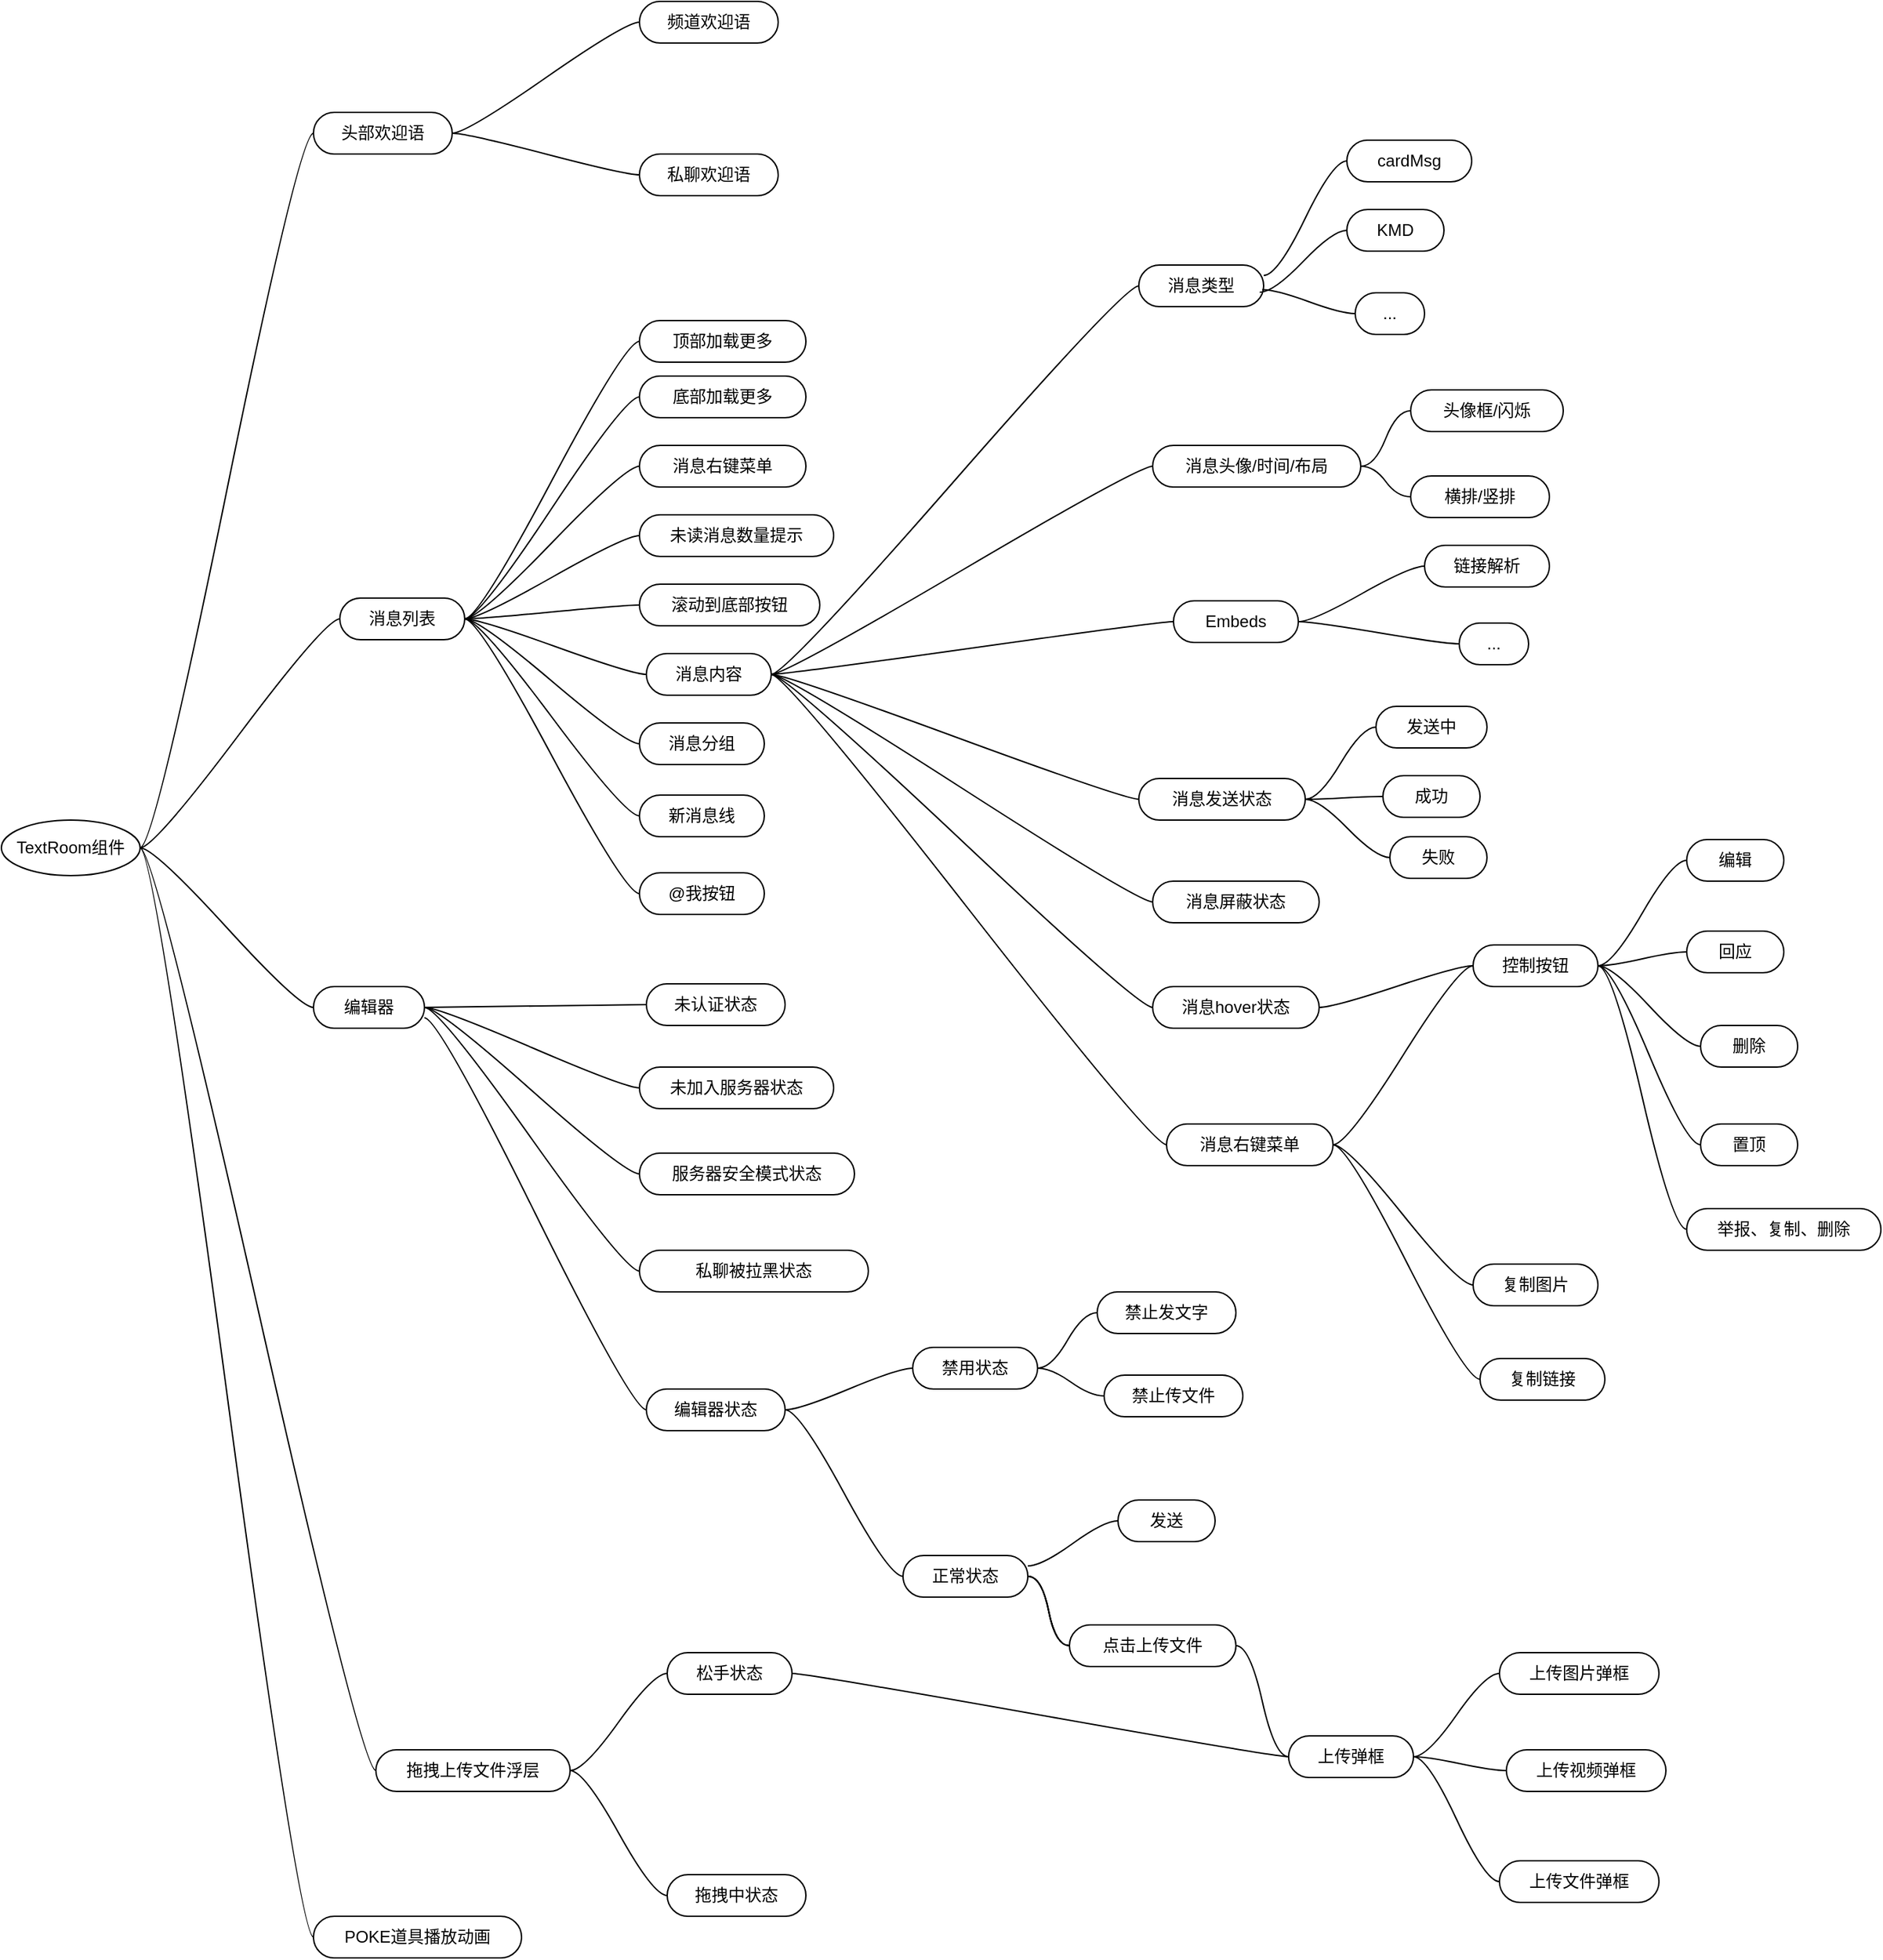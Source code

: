 <mxfile version="24.0.4" type="github">
  <diagram name="第 1 页" id="Pq2qe5ZXNrjBSunqA_Ei">
    <mxGraphModel dx="1235" dy="-545" grid="1" gridSize="10" guides="1" tooltips="1" connect="1" arrows="1" fold="1" page="1" pageScale="1" pageWidth="827" pageHeight="1169" math="0" shadow="0">
      <root>
        <mxCell id="0" />
        <mxCell id="1" parent="0" />
        <mxCell id="Wo2Illc0mPIEC3RIEZ94-1" value="TextRoom组件" style="ellipse;whiteSpace=wrap;html=1;align=center;newEdgeStyle={&quot;edgeStyle&quot;:&quot;entityRelationEdgeStyle&quot;,&quot;startArrow&quot;:&quot;none&quot;,&quot;endArrow&quot;:&quot;none&quot;,&quot;segment&quot;:10,&quot;curved&quot;:1,&quot;sourcePerimeterSpacing&quot;:0,&quot;targetPerimeterSpacing&quot;:0};treeFolding=1;treeMoving=1;" parent="1" vertex="1">
          <mxGeometry x="170" y="2730" width="100" height="40" as="geometry" />
        </mxCell>
        <mxCell id="Wo2Illc0mPIEC3RIEZ94-2" value="头部欢迎语" style="whiteSpace=wrap;html=1;rounded=1;arcSize=50;align=center;verticalAlign=middle;strokeWidth=1;autosize=1;spacing=4;treeFolding=1;treeMoving=1;newEdgeStyle={&quot;edgeStyle&quot;:&quot;entityRelationEdgeStyle&quot;,&quot;startArrow&quot;:&quot;none&quot;,&quot;endArrow&quot;:&quot;none&quot;,&quot;segment&quot;:10,&quot;curved&quot;:1,&quot;sourcePerimeterSpacing&quot;:0,&quot;targetPerimeterSpacing&quot;:0};" parent="1" vertex="1">
          <mxGeometry x="395" y="2220" width="100" height="30" as="geometry" />
        </mxCell>
        <mxCell id="Wo2Illc0mPIEC3RIEZ94-3" value="" style="edgeStyle=entityRelationEdgeStyle;startArrow=none;endArrow=none;segment=10;curved=1;sourcePerimeterSpacing=0;targetPerimeterSpacing=0;rounded=0;exitX=1;exitY=0.5;exitDx=0;exitDy=0;" parent="1" source="Wo2Illc0mPIEC3RIEZ94-1" target="Wo2Illc0mPIEC3RIEZ94-2" edge="1">
          <mxGeometry relative="1" as="geometry">
            <mxPoint x="310" y="2662" as="sourcePoint" />
          </mxGeometry>
        </mxCell>
        <mxCell id="Wo2Illc0mPIEC3RIEZ94-4" value="消息列表" style="whiteSpace=wrap;html=1;rounded=1;arcSize=50;align=center;verticalAlign=middle;strokeWidth=1;autosize=1;spacing=4;treeFolding=1;treeMoving=1;newEdgeStyle={&quot;edgeStyle&quot;:&quot;entityRelationEdgeStyle&quot;,&quot;startArrow&quot;:&quot;none&quot;,&quot;endArrow&quot;:&quot;none&quot;,&quot;segment&quot;:10,&quot;curved&quot;:1,&quot;sourcePerimeterSpacing&quot;:0,&quot;targetPerimeterSpacing&quot;:0};" parent="1" vertex="1">
          <mxGeometry x="414" y="2570" width="90" height="30" as="geometry" />
        </mxCell>
        <mxCell id="Wo2Illc0mPIEC3RIEZ94-5" value="" style="edgeStyle=entityRelationEdgeStyle;startArrow=none;endArrow=none;segment=10;curved=1;sourcePerimeterSpacing=0;targetPerimeterSpacing=0;rounded=0;exitX=1;exitY=0.5;exitDx=0;exitDy=0;" parent="1" source="Wo2Illc0mPIEC3RIEZ94-1" target="Wo2Illc0mPIEC3RIEZ94-4" edge="1">
          <mxGeometry relative="1" as="geometry">
            <mxPoint x="314" y="2740" as="sourcePoint" />
          </mxGeometry>
        </mxCell>
        <mxCell id="Wo2Illc0mPIEC3RIEZ94-6" value="编辑器" style="whiteSpace=wrap;html=1;rounded=1;arcSize=50;align=center;verticalAlign=middle;strokeWidth=1;autosize=1;spacing=4;treeFolding=1;treeMoving=1;newEdgeStyle={&quot;edgeStyle&quot;:&quot;entityRelationEdgeStyle&quot;,&quot;startArrow&quot;:&quot;none&quot;,&quot;endArrow&quot;:&quot;none&quot;,&quot;segment&quot;:10,&quot;curved&quot;:1,&quot;sourcePerimeterSpacing&quot;:0,&quot;targetPerimeterSpacing&quot;:0};" parent="1" vertex="1">
          <mxGeometry x="395" y="2850" width="80" height="30" as="geometry" />
        </mxCell>
        <mxCell id="Wo2Illc0mPIEC3RIEZ94-7" value="" style="edgeStyle=entityRelationEdgeStyle;startArrow=none;endArrow=none;segment=10;curved=1;sourcePerimeterSpacing=0;targetPerimeterSpacing=0;rounded=0;exitX=1;exitY=0.5;exitDx=0;exitDy=0;" parent="1" source="Wo2Illc0mPIEC3RIEZ94-1" target="Wo2Illc0mPIEC3RIEZ94-6" edge="1">
          <mxGeometry relative="1" as="geometry">
            <mxPoint x="334" y="2830" as="sourcePoint" />
          </mxGeometry>
        </mxCell>
        <mxCell id="Wo2Illc0mPIEC3RIEZ94-122" style="edgeStyle=entityRelationEdgeStyle;rounded=0;orthogonalLoop=1;jettySize=auto;html=1;startArrow=none;endArrow=none;segment=10;curved=1;sourcePerimeterSpacing=0;targetPerimeterSpacing=0;exitX=1;exitY=0.5;exitDx=0;exitDy=0;entryX=0;entryY=0.5;entryDx=0;entryDy=0;" parent="1" source="Wo2Illc0mPIEC3RIEZ94-8" target="Wo2Illc0mPIEC3RIEZ94-121" edge="1">
          <mxGeometry relative="1" as="geometry" />
        </mxCell>
        <mxCell id="Wo2Illc0mPIEC3RIEZ94-8" value="拖拽上传文件浮层" style="whiteSpace=wrap;html=1;rounded=1;arcSize=50;align=center;verticalAlign=middle;strokeWidth=1;autosize=1;spacing=4;treeFolding=1;treeMoving=1;newEdgeStyle={&quot;edgeStyle&quot;:&quot;entityRelationEdgeStyle&quot;,&quot;startArrow&quot;:&quot;none&quot;,&quot;endArrow&quot;:&quot;none&quot;,&quot;segment&quot;:10,&quot;curved&quot;:1,&quot;sourcePerimeterSpacing&quot;:0,&quot;targetPerimeterSpacing&quot;:0};" parent="1" vertex="1">
          <mxGeometry x="440" y="3400" width="140" height="30" as="geometry" />
        </mxCell>
        <mxCell id="Wo2Illc0mPIEC3RIEZ94-9" value="" style="edgeStyle=entityRelationEdgeStyle;startArrow=none;endArrow=none;segment=10;curved=1;sourcePerimeterSpacing=0;targetPerimeterSpacing=0;rounded=0;exitX=1;exitY=0.5;exitDx=0;exitDy=0;" parent="1" source="Wo2Illc0mPIEC3RIEZ94-1" target="Wo2Illc0mPIEC3RIEZ94-8" edge="1">
          <mxGeometry relative="1" as="geometry">
            <mxPoint x="340" y="2910" as="sourcePoint" />
          </mxGeometry>
        </mxCell>
        <mxCell id="Wo2Illc0mPIEC3RIEZ94-10" value="POKE道具播放动画" style="whiteSpace=wrap;html=1;rounded=1;arcSize=50;align=center;verticalAlign=middle;strokeWidth=1;autosize=1;spacing=4;treeFolding=1;treeMoving=1;newEdgeStyle={&quot;edgeStyle&quot;:&quot;entityRelationEdgeStyle&quot;,&quot;startArrow&quot;:&quot;none&quot;,&quot;endArrow&quot;:&quot;none&quot;,&quot;segment&quot;:10,&quot;curved&quot;:1,&quot;sourcePerimeterSpacing&quot;:0,&quot;targetPerimeterSpacing&quot;:0};" parent="1" vertex="1">
          <mxGeometry x="395" y="3520" width="150" height="30" as="geometry" />
        </mxCell>
        <mxCell id="Wo2Illc0mPIEC3RIEZ94-11" value="" style="edgeStyle=entityRelationEdgeStyle;startArrow=none;endArrow=none;segment=10;curved=1;sourcePerimeterSpacing=0;targetPerimeterSpacing=0;rounded=0;exitX=1;exitY=0.5;exitDx=0;exitDy=0;" parent="1" source="Wo2Illc0mPIEC3RIEZ94-1" target="Wo2Illc0mPIEC3RIEZ94-10" edge="1">
          <mxGeometry relative="1" as="geometry">
            <mxPoint x="314" y="2993" as="sourcePoint" />
          </mxGeometry>
        </mxCell>
        <mxCell id="Wo2Illc0mPIEC3RIEZ94-14" value="频道欢迎语" style="whiteSpace=wrap;html=1;rounded=1;arcSize=50;align=center;verticalAlign=middle;strokeWidth=1;autosize=1;spacing=4;treeFolding=1;treeMoving=1;newEdgeStyle={&quot;edgeStyle&quot;:&quot;entityRelationEdgeStyle&quot;,&quot;startArrow&quot;:&quot;none&quot;,&quot;endArrow&quot;:&quot;none&quot;,&quot;segment&quot;:10,&quot;curved&quot;:1,&quot;sourcePerimeterSpacing&quot;:0,&quot;targetPerimeterSpacing&quot;:0};" parent="1" vertex="1">
          <mxGeometry x="630" y="2140" width="100" height="30" as="geometry" />
        </mxCell>
        <mxCell id="Wo2Illc0mPIEC3RIEZ94-15" value="" style="edgeStyle=entityRelationEdgeStyle;startArrow=none;endArrow=none;segment=10;curved=1;sourcePerimeterSpacing=0;targetPerimeterSpacing=0;rounded=0;exitX=1;exitY=0.5;exitDx=0;exitDy=0;" parent="1" source="Wo2Illc0mPIEC3RIEZ94-2" target="Wo2Illc0mPIEC3RIEZ94-14" edge="1">
          <mxGeometry relative="1" as="geometry">
            <mxPoint x="480" y="2500" as="sourcePoint" />
          </mxGeometry>
        </mxCell>
        <mxCell id="Wo2Illc0mPIEC3RIEZ94-16" value="私聊欢迎语" style="whiteSpace=wrap;html=1;rounded=1;arcSize=50;align=center;verticalAlign=middle;strokeWidth=1;autosize=1;spacing=4;treeFolding=1;treeMoving=1;newEdgeStyle={&quot;edgeStyle&quot;:&quot;entityRelationEdgeStyle&quot;,&quot;startArrow&quot;:&quot;none&quot;,&quot;endArrow&quot;:&quot;none&quot;,&quot;segment&quot;:10,&quot;curved&quot;:1,&quot;sourcePerimeterSpacing&quot;:0,&quot;targetPerimeterSpacing&quot;:0};" parent="1" vertex="1">
          <mxGeometry x="630" y="2250" width="100" height="30" as="geometry" />
        </mxCell>
        <mxCell id="Wo2Illc0mPIEC3RIEZ94-17" value="" style="edgeStyle=entityRelationEdgeStyle;startArrow=none;endArrow=none;segment=10;curved=1;sourcePerimeterSpacing=0;targetPerimeterSpacing=0;rounded=0;exitX=1;exitY=0.5;exitDx=0;exitDy=0;" parent="1" source="Wo2Illc0mPIEC3RIEZ94-2" target="Wo2Illc0mPIEC3RIEZ94-16" edge="1">
          <mxGeometry relative="1" as="geometry">
            <mxPoint x="480" y="2520" as="sourcePoint" />
            <Array as="points">
              <mxPoint x="480" y="2520" />
            </Array>
          </mxGeometry>
        </mxCell>
        <mxCell id="Wo2Illc0mPIEC3RIEZ94-18" value="未认证状态" style="whiteSpace=wrap;html=1;rounded=1;arcSize=50;align=center;verticalAlign=middle;strokeWidth=1;autosize=1;spacing=4;treeFolding=1;treeMoving=1;newEdgeStyle={&quot;edgeStyle&quot;:&quot;entityRelationEdgeStyle&quot;,&quot;startArrow&quot;:&quot;none&quot;,&quot;endArrow&quot;:&quot;none&quot;,&quot;segment&quot;:10,&quot;curved&quot;:1,&quot;sourcePerimeterSpacing&quot;:0,&quot;targetPerimeterSpacing&quot;:0};" parent="1" vertex="1">
          <mxGeometry x="635" y="2848" width="100" height="30" as="geometry" />
        </mxCell>
        <mxCell id="Wo2Illc0mPIEC3RIEZ94-19" value="" style="edgeStyle=entityRelationEdgeStyle;startArrow=none;endArrow=none;segment=10;curved=1;sourcePerimeterSpacing=0;targetPerimeterSpacing=0;rounded=0;exitX=1;exitY=0.5;exitDx=0;exitDy=0;" parent="1" source="Wo2Illc0mPIEC3RIEZ94-6" target="Wo2Illc0mPIEC3RIEZ94-18" edge="1">
          <mxGeometry relative="1" as="geometry">
            <mxPoint x="490" y="2810" as="sourcePoint" />
          </mxGeometry>
        </mxCell>
        <mxCell id="Wo2Illc0mPIEC3RIEZ94-20" value="未加入服务器状态" style="whiteSpace=wrap;html=1;rounded=1;arcSize=50;align=center;verticalAlign=middle;strokeWidth=1;autosize=1;spacing=4;treeFolding=1;treeMoving=1;newEdgeStyle={&quot;edgeStyle&quot;:&quot;entityRelationEdgeStyle&quot;,&quot;startArrow&quot;:&quot;none&quot;,&quot;endArrow&quot;:&quot;none&quot;,&quot;segment&quot;:10,&quot;curved&quot;:1,&quot;sourcePerimeterSpacing&quot;:0,&quot;targetPerimeterSpacing&quot;:0};" parent="1" vertex="1">
          <mxGeometry x="630" y="2908" width="140" height="30" as="geometry" />
        </mxCell>
        <mxCell id="Wo2Illc0mPIEC3RIEZ94-21" value="" style="edgeStyle=entityRelationEdgeStyle;startArrow=none;endArrow=none;segment=10;curved=1;sourcePerimeterSpacing=0;targetPerimeterSpacing=0;rounded=0;exitX=1;exitY=0.5;exitDx=0;exitDy=0;" parent="1" source="Wo2Illc0mPIEC3RIEZ94-6" target="Wo2Illc0mPIEC3RIEZ94-20" edge="1">
          <mxGeometry relative="1" as="geometry">
            <mxPoint x="490" y="2870" as="sourcePoint" />
          </mxGeometry>
        </mxCell>
        <mxCell id="Wo2Illc0mPIEC3RIEZ94-22" value="服务器安全模式状态" style="whiteSpace=wrap;html=1;rounded=1;arcSize=50;align=center;verticalAlign=middle;strokeWidth=1;autosize=1;spacing=4;treeFolding=1;treeMoving=1;newEdgeStyle={&quot;edgeStyle&quot;:&quot;entityRelationEdgeStyle&quot;,&quot;startArrow&quot;:&quot;none&quot;,&quot;endArrow&quot;:&quot;none&quot;,&quot;segment&quot;:10,&quot;curved&quot;:1,&quot;sourcePerimeterSpacing&quot;:0,&quot;targetPerimeterSpacing&quot;:0};" parent="1" vertex="1">
          <mxGeometry x="630" y="2970" width="155" height="30" as="geometry" />
        </mxCell>
        <mxCell id="Wo2Illc0mPIEC3RIEZ94-23" value="" style="edgeStyle=entityRelationEdgeStyle;startArrow=none;endArrow=none;segment=10;curved=1;sourcePerimeterSpacing=0;targetPerimeterSpacing=0;rounded=0;exitX=1;exitY=0.5;exitDx=0;exitDy=0;" parent="1" source="Wo2Illc0mPIEC3RIEZ94-6" target="Wo2Illc0mPIEC3RIEZ94-22" edge="1">
          <mxGeometry relative="1" as="geometry">
            <mxPoint x="470" y="2900" as="sourcePoint" />
          </mxGeometry>
        </mxCell>
        <mxCell id="Wo2Illc0mPIEC3RIEZ94-24" value="私聊被拉黑状态" style="whiteSpace=wrap;html=1;rounded=1;arcSize=50;align=center;verticalAlign=middle;strokeWidth=1;autosize=1;spacing=4;treeFolding=1;treeMoving=1;newEdgeStyle={&quot;edgeStyle&quot;:&quot;entityRelationEdgeStyle&quot;,&quot;startArrow&quot;:&quot;none&quot;,&quot;endArrow&quot;:&quot;none&quot;,&quot;segment&quot;:10,&quot;curved&quot;:1,&quot;sourcePerimeterSpacing&quot;:0,&quot;targetPerimeterSpacing&quot;:0};" parent="1" vertex="1">
          <mxGeometry x="630" y="3040" width="165" height="30" as="geometry" />
        </mxCell>
        <mxCell id="Wo2Illc0mPIEC3RIEZ94-25" value="" style="edgeStyle=entityRelationEdgeStyle;startArrow=none;endArrow=none;segment=10;curved=1;sourcePerimeterSpacing=0;targetPerimeterSpacing=0;rounded=0;exitX=1;exitY=0.5;exitDx=0;exitDy=0;" parent="1" source="Wo2Illc0mPIEC3RIEZ94-6" target="Wo2Illc0mPIEC3RIEZ94-24" edge="1">
          <mxGeometry relative="1" as="geometry">
            <mxPoint x="498" y="2900" as="sourcePoint" />
          </mxGeometry>
        </mxCell>
        <mxCell id="Wo2Illc0mPIEC3RIEZ94-26" value="编辑器状态" style="whiteSpace=wrap;html=1;rounded=1;arcSize=50;align=center;verticalAlign=middle;strokeWidth=1;autosize=1;spacing=4;treeFolding=1;treeMoving=1;newEdgeStyle={&quot;edgeStyle&quot;:&quot;entityRelationEdgeStyle&quot;,&quot;startArrow&quot;:&quot;none&quot;,&quot;endArrow&quot;:&quot;none&quot;,&quot;segment&quot;:10,&quot;curved&quot;:1,&quot;sourcePerimeterSpacing&quot;:0,&quot;targetPerimeterSpacing&quot;:0};" parent="1" vertex="1">
          <mxGeometry x="635" y="3140" width="100" height="30" as="geometry" />
        </mxCell>
        <mxCell id="Wo2Illc0mPIEC3RIEZ94-27" value="" style="edgeStyle=entityRelationEdgeStyle;startArrow=none;endArrow=none;segment=10;curved=1;sourcePerimeterSpacing=0;targetPerimeterSpacing=0;rounded=0;exitX=1;exitY=0.75;exitDx=0;exitDy=0;" parent="1" source="Wo2Illc0mPIEC3RIEZ94-6" target="Wo2Illc0mPIEC3RIEZ94-26" edge="1">
          <mxGeometry relative="1" as="geometry">
            <mxPoint x="480" y="3040" as="sourcePoint" />
          </mxGeometry>
        </mxCell>
        <mxCell id="Wo2Illc0mPIEC3RIEZ94-28" value="禁止发文字" style="whiteSpace=wrap;html=1;rounded=1;arcSize=50;align=center;verticalAlign=middle;strokeWidth=1;autosize=1;spacing=4;treeFolding=1;treeMoving=1;newEdgeStyle={&quot;edgeStyle&quot;:&quot;entityRelationEdgeStyle&quot;,&quot;startArrow&quot;:&quot;none&quot;,&quot;endArrow&quot;:&quot;none&quot;,&quot;segment&quot;:10,&quot;curved&quot;:1,&quot;sourcePerimeterSpacing&quot;:0,&quot;targetPerimeterSpacing&quot;:0};" parent="1" vertex="1">
          <mxGeometry x="960" y="3070" width="100" height="30" as="geometry" />
        </mxCell>
        <mxCell id="Wo2Illc0mPIEC3RIEZ94-29" value="" style="edgeStyle=entityRelationEdgeStyle;startArrow=none;endArrow=none;segment=10;curved=1;sourcePerimeterSpacing=0;targetPerimeterSpacing=0;rounded=0;exitX=1;exitY=0.5;exitDx=0;exitDy=0;" parent="1" source="Wo2Illc0mPIEC3RIEZ94-63" target="Wo2Illc0mPIEC3RIEZ94-28" edge="1">
          <mxGeometry relative="1" as="geometry">
            <mxPoint x="670" y="3034" as="sourcePoint" />
          </mxGeometry>
        </mxCell>
        <mxCell id="Wo2Illc0mPIEC3RIEZ94-30" value="禁止传文件" style="whiteSpace=wrap;html=1;rounded=1;arcSize=50;align=center;verticalAlign=middle;strokeWidth=1;autosize=1;spacing=4;treeFolding=1;treeMoving=1;newEdgeStyle={&quot;edgeStyle&quot;:&quot;entityRelationEdgeStyle&quot;,&quot;startArrow&quot;:&quot;none&quot;,&quot;endArrow&quot;:&quot;none&quot;,&quot;segment&quot;:10,&quot;curved&quot;:1,&quot;sourcePerimeterSpacing&quot;:0,&quot;targetPerimeterSpacing&quot;:0};" parent="1" vertex="1">
          <mxGeometry x="965" y="3130" width="100" height="30" as="geometry" />
        </mxCell>
        <mxCell id="Wo2Illc0mPIEC3RIEZ94-31" value="" style="edgeStyle=entityRelationEdgeStyle;startArrow=none;endArrow=none;segment=10;curved=1;sourcePerimeterSpacing=0;targetPerimeterSpacing=0;rounded=0;exitX=1;exitY=0.5;exitDx=0;exitDy=0;" parent="1" source="Wo2Illc0mPIEC3RIEZ94-63" target="Wo2Illc0mPIEC3RIEZ94-30" edge="1">
          <mxGeometry relative="1" as="geometry">
            <mxPoint x="660" y="3090" as="sourcePoint" />
          </mxGeometry>
        </mxCell>
        <mxCell id="Wo2Illc0mPIEC3RIEZ94-32" value="顶部加载更多" style="whiteSpace=wrap;html=1;rounded=1;arcSize=50;align=center;verticalAlign=middle;strokeWidth=1;autosize=1;spacing=4;treeFolding=1;treeMoving=1;newEdgeStyle={&quot;edgeStyle&quot;:&quot;entityRelationEdgeStyle&quot;,&quot;startArrow&quot;:&quot;none&quot;,&quot;endArrow&quot;:&quot;none&quot;,&quot;segment&quot;:10,&quot;curved&quot;:1,&quot;sourcePerimeterSpacing&quot;:0,&quot;targetPerimeterSpacing&quot;:0};" parent="1" vertex="1">
          <mxGeometry x="630" y="2370" width="120" height="30" as="geometry" />
        </mxCell>
        <mxCell id="Wo2Illc0mPIEC3RIEZ94-33" value="" style="edgeStyle=entityRelationEdgeStyle;startArrow=none;endArrow=none;segment=10;curved=1;sourcePerimeterSpacing=0;targetPerimeterSpacing=0;rounded=0;exitX=1;exitY=0.5;exitDx=0;exitDy=0;" parent="1" source="Wo2Illc0mPIEC3RIEZ94-4" target="Wo2Illc0mPIEC3RIEZ94-32" edge="1">
          <mxGeometry relative="1" as="geometry">
            <mxPoint x="620" y="2450" as="sourcePoint" />
          </mxGeometry>
        </mxCell>
        <mxCell id="Wo2Illc0mPIEC3RIEZ94-34" value="底部加载更多" style="whiteSpace=wrap;html=1;rounded=1;arcSize=50;align=center;verticalAlign=middle;strokeWidth=1;autosize=1;spacing=4;treeFolding=1;treeMoving=1;newEdgeStyle={&quot;edgeStyle&quot;:&quot;entityRelationEdgeStyle&quot;,&quot;startArrow&quot;:&quot;none&quot;,&quot;endArrow&quot;:&quot;none&quot;,&quot;segment&quot;:10,&quot;curved&quot;:1,&quot;sourcePerimeterSpacing&quot;:0,&quot;targetPerimeterSpacing&quot;:0};" parent="1" vertex="1">
          <mxGeometry x="630" y="2410" width="120" height="30" as="geometry" />
        </mxCell>
        <mxCell id="Wo2Illc0mPIEC3RIEZ94-35" value="" style="edgeStyle=entityRelationEdgeStyle;startArrow=none;endArrow=none;segment=10;curved=1;sourcePerimeterSpacing=0;targetPerimeterSpacing=0;rounded=0;exitX=1;exitY=0.5;exitDx=0;exitDy=0;" parent="1" source="Wo2Illc0mPIEC3RIEZ94-4" target="Wo2Illc0mPIEC3RIEZ94-34" edge="1">
          <mxGeometry relative="1" as="geometry">
            <mxPoint x="510" y="2580" as="sourcePoint" />
          </mxGeometry>
        </mxCell>
        <mxCell id="Wo2Illc0mPIEC3RIEZ94-36" value="拖拽中状态" style="whiteSpace=wrap;html=1;rounded=1;arcSize=50;align=center;verticalAlign=middle;strokeWidth=1;autosize=1;spacing=4;treeFolding=1;treeMoving=1;newEdgeStyle={&quot;edgeStyle&quot;:&quot;entityRelationEdgeStyle&quot;,&quot;startArrow&quot;:&quot;none&quot;,&quot;endArrow&quot;:&quot;none&quot;,&quot;segment&quot;:10,&quot;curved&quot;:1,&quot;sourcePerimeterSpacing&quot;:0,&quot;targetPerimeterSpacing&quot;:0};" parent="1" vertex="1">
          <mxGeometry x="650" y="3490" width="100" height="30" as="geometry" />
        </mxCell>
        <mxCell id="Wo2Illc0mPIEC3RIEZ94-37" value="" style="edgeStyle=entityRelationEdgeStyle;startArrow=none;endArrow=none;segment=10;curved=1;sourcePerimeterSpacing=0;targetPerimeterSpacing=0;rounded=0;exitX=1;exitY=0.5;exitDx=0;exitDy=0;" parent="1" source="Wo2Illc0mPIEC3RIEZ94-8" target="Wo2Illc0mPIEC3RIEZ94-36" edge="1">
          <mxGeometry relative="1" as="geometry">
            <mxPoint x="540" y="3270" as="sourcePoint" />
          </mxGeometry>
        </mxCell>
        <mxCell id="Wo2Illc0mPIEC3RIEZ94-117" style="edgeStyle=entityRelationEdgeStyle;rounded=0;orthogonalLoop=1;jettySize=auto;html=1;startArrow=none;endArrow=none;segment=10;curved=1;sourcePerimeterSpacing=0;targetPerimeterSpacing=0;exitX=1;exitY=0.5;exitDx=0;exitDy=0;entryX=0;entryY=0.5;entryDx=0;entryDy=0;" parent="1" source="Wo2Illc0mPIEC3RIEZ94-38" target="Wo2Illc0mPIEC3RIEZ94-114" edge="1">
          <mxGeometry relative="1" as="geometry" />
        </mxCell>
        <mxCell id="Wo2Illc0mPIEC3RIEZ94-118" style="edgeStyle=entityRelationEdgeStyle;rounded=0;orthogonalLoop=1;jettySize=auto;html=1;startArrow=none;endArrow=none;segment=10;curved=1;sourcePerimeterSpacing=0;targetPerimeterSpacing=0;exitX=1;exitY=0.5;exitDx=0;exitDy=0;entryX=0;entryY=0.5;entryDx=0;entryDy=0;" parent="1" source="Wo2Illc0mPIEC3RIEZ94-38" target="Wo2Illc0mPIEC3RIEZ94-115" edge="1">
          <mxGeometry relative="1" as="geometry" />
        </mxCell>
        <mxCell id="Wo2Illc0mPIEC3RIEZ94-119" style="edgeStyle=entityRelationEdgeStyle;rounded=0;orthogonalLoop=1;jettySize=auto;html=1;startArrow=none;endArrow=none;segment=10;curved=1;sourcePerimeterSpacing=0;targetPerimeterSpacing=0;exitX=1;exitY=0.5;exitDx=0;exitDy=0;entryX=0;entryY=0.5;entryDx=0;entryDy=0;" parent="1" source="Wo2Illc0mPIEC3RIEZ94-38" target="Wo2Illc0mPIEC3RIEZ94-116" edge="1">
          <mxGeometry relative="1" as="geometry" />
        </mxCell>
        <mxCell id="Wo2Illc0mPIEC3RIEZ94-38" value="上传弹框" style="whiteSpace=wrap;html=1;rounded=1;arcSize=50;align=center;verticalAlign=middle;strokeWidth=1;autosize=1;spacing=4;treeFolding=1;treeMoving=1;newEdgeStyle={&quot;edgeStyle&quot;:&quot;entityRelationEdgeStyle&quot;,&quot;startArrow&quot;:&quot;none&quot;,&quot;endArrow&quot;:&quot;none&quot;,&quot;segment&quot;:10,&quot;curved&quot;:1,&quot;sourcePerimeterSpacing&quot;:0,&quot;targetPerimeterSpacing&quot;:0};" parent="1" vertex="1">
          <mxGeometry x="1098" y="3390" width="90" height="30" as="geometry" />
        </mxCell>
        <mxCell id="Wo2Illc0mPIEC3RIEZ94-44" value="消息右键菜单" style="whiteSpace=wrap;html=1;rounded=1;arcSize=50;align=center;verticalAlign=middle;strokeWidth=1;autosize=1;spacing=4;treeFolding=1;treeMoving=1;newEdgeStyle={&quot;edgeStyle&quot;:&quot;entityRelationEdgeStyle&quot;,&quot;startArrow&quot;:&quot;none&quot;,&quot;endArrow&quot;:&quot;none&quot;,&quot;segment&quot;:10,&quot;curved&quot;:1,&quot;sourcePerimeterSpacing&quot;:0,&quot;targetPerimeterSpacing&quot;:0};" parent="1" vertex="1">
          <mxGeometry x="630" y="2460" width="120" height="30" as="geometry" />
        </mxCell>
        <mxCell id="Wo2Illc0mPIEC3RIEZ94-45" value="" style="edgeStyle=entityRelationEdgeStyle;startArrow=none;endArrow=none;segment=10;curved=1;sourcePerimeterSpacing=0;targetPerimeterSpacing=0;rounded=0;exitX=1;exitY=0.5;exitDx=0;exitDy=0;" parent="1" source="Wo2Illc0mPIEC3RIEZ94-4" target="Wo2Illc0mPIEC3RIEZ94-44" edge="1">
          <mxGeometry relative="1" as="geometry">
            <mxPoint x="610" y="2610" as="sourcePoint" />
          </mxGeometry>
        </mxCell>
        <mxCell id="Wo2Illc0mPIEC3RIEZ94-46" value="未读消息数量提示" style="whiteSpace=wrap;html=1;rounded=1;arcSize=50;align=center;verticalAlign=middle;strokeWidth=1;autosize=1;spacing=4;treeFolding=1;treeMoving=1;newEdgeStyle={&quot;edgeStyle&quot;:&quot;entityRelationEdgeStyle&quot;,&quot;startArrow&quot;:&quot;none&quot;,&quot;endArrow&quot;:&quot;none&quot;,&quot;segment&quot;:10,&quot;curved&quot;:1,&quot;sourcePerimeterSpacing&quot;:0,&quot;targetPerimeterSpacing&quot;:0};" parent="1" vertex="1">
          <mxGeometry x="630" y="2510" width="140" height="30" as="geometry" />
        </mxCell>
        <mxCell id="Wo2Illc0mPIEC3RIEZ94-47" value="" style="edgeStyle=entityRelationEdgeStyle;startArrow=none;endArrow=none;segment=10;curved=1;sourcePerimeterSpacing=0;targetPerimeterSpacing=0;rounded=0;exitX=1;exitY=0.5;exitDx=0;exitDy=0;" parent="1" source="Wo2Illc0mPIEC3RIEZ94-4" target="Wo2Illc0mPIEC3RIEZ94-46" edge="1">
          <mxGeometry relative="1" as="geometry">
            <mxPoint x="600" y="2562" as="sourcePoint" />
          </mxGeometry>
        </mxCell>
        <mxCell id="Wo2Illc0mPIEC3RIEZ94-48" value="滚动到底部按钮" style="whiteSpace=wrap;html=1;rounded=1;arcSize=50;align=center;verticalAlign=middle;strokeWidth=1;autosize=1;spacing=4;treeFolding=1;treeMoving=1;newEdgeStyle={&quot;edgeStyle&quot;:&quot;entityRelationEdgeStyle&quot;,&quot;startArrow&quot;:&quot;none&quot;,&quot;endArrow&quot;:&quot;none&quot;,&quot;segment&quot;:10,&quot;curved&quot;:1,&quot;sourcePerimeterSpacing&quot;:0,&quot;targetPerimeterSpacing&quot;:0};" parent="1" vertex="1">
          <mxGeometry x="630" y="2560" width="130" height="30" as="geometry" />
        </mxCell>
        <mxCell id="Wo2Illc0mPIEC3RIEZ94-49" value="" style="edgeStyle=entityRelationEdgeStyle;startArrow=none;endArrow=none;segment=10;curved=1;sourcePerimeterSpacing=0;targetPerimeterSpacing=0;rounded=0;exitX=1;exitY=0.5;exitDx=0;exitDy=0;" parent="1" source="Wo2Illc0mPIEC3RIEZ94-4" target="Wo2Illc0mPIEC3RIEZ94-48" edge="1">
          <mxGeometry relative="1" as="geometry">
            <mxPoint x="610" y="2614" as="sourcePoint" />
          </mxGeometry>
        </mxCell>
        <mxCell id="Wo2Illc0mPIEC3RIEZ94-50" value="消息内容" style="whiteSpace=wrap;html=1;rounded=1;arcSize=50;align=center;verticalAlign=middle;strokeWidth=1;autosize=1;spacing=4;treeFolding=1;treeMoving=1;newEdgeStyle={&quot;edgeStyle&quot;:&quot;entityRelationEdgeStyle&quot;,&quot;startArrow&quot;:&quot;none&quot;,&quot;endArrow&quot;:&quot;none&quot;,&quot;segment&quot;:10,&quot;curved&quot;:1,&quot;sourcePerimeterSpacing&quot;:0,&quot;targetPerimeterSpacing&quot;:0};" parent="1" vertex="1">
          <mxGeometry x="635" y="2610" width="90" height="30" as="geometry" />
        </mxCell>
        <mxCell id="Wo2Illc0mPIEC3RIEZ94-51" value="" style="edgeStyle=entityRelationEdgeStyle;startArrow=none;endArrow=none;segment=10;curved=1;sourcePerimeterSpacing=0;targetPerimeterSpacing=0;rounded=0;exitX=1;exitY=0.5;exitDx=0;exitDy=0;" parent="1" source="Wo2Illc0mPIEC3RIEZ94-4" target="Wo2Illc0mPIEC3RIEZ94-50" edge="1">
          <mxGeometry relative="1" as="geometry">
            <mxPoint x="810" y="2584" as="sourcePoint" />
          </mxGeometry>
        </mxCell>
        <mxCell id="Wo2Illc0mPIEC3RIEZ94-52" value="消息头像/时间/布局" style="whiteSpace=wrap;html=1;rounded=1;arcSize=50;align=center;verticalAlign=middle;strokeWidth=1;autosize=1;spacing=4;treeFolding=1;treeMoving=1;newEdgeStyle={&quot;edgeStyle&quot;:&quot;entityRelationEdgeStyle&quot;,&quot;startArrow&quot;:&quot;none&quot;,&quot;endArrow&quot;:&quot;none&quot;,&quot;segment&quot;:10,&quot;curved&quot;:1,&quot;sourcePerimeterSpacing&quot;:0,&quot;targetPerimeterSpacing&quot;:0};" parent="1" vertex="1">
          <mxGeometry x="1000" y="2460" width="150" height="30" as="geometry" />
        </mxCell>
        <mxCell id="Wo2Illc0mPIEC3RIEZ94-53" value="" style="edgeStyle=entityRelationEdgeStyle;startArrow=none;endArrow=none;segment=10;curved=1;sourcePerimeterSpacing=0;targetPerimeterSpacing=0;rounded=0;exitX=1;exitY=0.5;exitDx=0;exitDy=0;" parent="1" source="Wo2Illc0mPIEC3RIEZ94-50" target="Wo2Illc0mPIEC3RIEZ94-52" edge="1">
          <mxGeometry relative="1" as="geometry">
            <mxPoint x="805" y="2650" as="sourcePoint" />
          </mxGeometry>
        </mxCell>
        <mxCell id="Wo2Illc0mPIEC3RIEZ94-54" value="消息hover状态" style="whiteSpace=wrap;html=1;rounded=1;arcSize=50;align=center;verticalAlign=middle;strokeWidth=1;autosize=1;spacing=4;treeFolding=1;treeMoving=1;newEdgeStyle={&quot;edgeStyle&quot;:&quot;entityRelationEdgeStyle&quot;,&quot;startArrow&quot;:&quot;none&quot;,&quot;endArrow&quot;:&quot;none&quot;,&quot;segment&quot;:10,&quot;curved&quot;:1,&quot;sourcePerimeterSpacing&quot;:0,&quot;targetPerimeterSpacing&quot;:0};" parent="1" vertex="1">
          <mxGeometry x="1000" y="2850" width="120" height="30" as="geometry" />
        </mxCell>
        <mxCell id="Wo2Illc0mPIEC3RIEZ94-55" value="" style="edgeStyle=entityRelationEdgeStyle;startArrow=none;endArrow=none;segment=10;curved=1;sourcePerimeterSpacing=0;targetPerimeterSpacing=0;rounded=0;exitX=1;exitY=0.5;exitDx=0;exitDy=0;" parent="1" source="Wo2Illc0mPIEC3RIEZ94-50" target="Wo2Illc0mPIEC3RIEZ94-54" edge="1">
          <mxGeometry relative="1" as="geometry">
            <mxPoint x="805" y="2720" as="sourcePoint" />
          </mxGeometry>
        </mxCell>
        <mxCell id="Wo2Illc0mPIEC3RIEZ94-56" value="消息分组" style="whiteSpace=wrap;html=1;rounded=1;arcSize=50;align=center;verticalAlign=middle;strokeWidth=1;autosize=1;spacing=4;treeFolding=1;treeMoving=1;newEdgeStyle={&quot;edgeStyle&quot;:&quot;entityRelationEdgeStyle&quot;,&quot;startArrow&quot;:&quot;none&quot;,&quot;endArrow&quot;:&quot;none&quot;,&quot;segment&quot;:10,&quot;curved&quot;:1,&quot;sourcePerimeterSpacing&quot;:0,&quot;targetPerimeterSpacing&quot;:0};" parent="1" vertex="1">
          <mxGeometry x="630" y="2660" width="90" height="30" as="geometry" />
        </mxCell>
        <mxCell id="Wo2Illc0mPIEC3RIEZ94-57" value="" style="edgeStyle=entityRelationEdgeStyle;startArrow=none;endArrow=none;segment=10;curved=1;sourcePerimeterSpacing=0;targetPerimeterSpacing=0;rounded=0;exitX=1;exitY=0.5;exitDx=0;exitDy=0;" parent="1" source="Wo2Illc0mPIEC3RIEZ94-4" target="Wo2Illc0mPIEC3RIEZ94-56" edge="1">
          <mxGeometry relative="1" as="geometry">
            <mxPoint x="800" y="2782" as="sourcePoint" />
          </mxGeometry>
        </mxCell>
        <mxCell id="Wo2Illc0mPIEC3RIEZ94-58" value="消息发送状态" style="whiteSpace=wrap;html=1;rounded=1;arcSize=50;align=center;verticalAlign=middle;strokeWidth=1;autosize=1;spacing=4;treeFolding=1;treeMoving=1;newEdgeStyle={&quot;edgeStyle&quot;:&quot;entityRelationEdgeStyle&quot;,&quot;startArrow&quot;:&quot;none&quot;,&quot;endArrow&quot;:&quot;none&quot;,&quot;segment&quot;:10,&quot;curved&quot;:1,&quot;sourcePerimeterSpacing&quot;:0,&quot;targetPerimeterSpacing&quot;:0};" parent="1" vertex="1">
          <mxGeometry x="990" y="2700" width="120" height="30" as="geometry" />
        </mxCell>
        <mxCell id="Wo2Illc0mPIEC3RIEZ94-59" value="" style="edgeStyle=entityRelationEdgeStyle;startArrow=none;endArrow=none;segment=10;curved=1;sourcePerimeterSpacing=0;targetPerimeterSpacing=0;rounded=0;exitX=1;exitY=0.5;exitDx=0;exitDy=0;" parent="1" source="Wo2Illc0mPIEC3RIEZ94-50" target="Wo2Illc0mPIEC3RIEZ94-58" edge="1">
          <mxGeometry relative="1" as="geometry">
            <mxPoint x="810" y="2850" as="sourcePoint" />
          </mxGeometry>
        </mxCell>
        <mxCell id="Wo2Illc0mPIEC3RIEZ94-60" value="消息屏蔽状态" style="whiteSpace=wrap;html=1;rounded=1;arcSize=50;align=center;verticalAlign=middle;strokeWidth=1;autosize=1;spacing=4;treeFolding=1;treeMoving=1;newEdgeStyle={&quot;edgeStyle&quot;:&quot;entityRelationEdgeStyle&quot;,&quot;startArrow&quot;:&quot;none&quot;,&quot;endArrow&quot;:&quot;none&quot;,&quot;segment&quot;:10,&quot;curved&quot;:1,&quot;sourcePerimeterSpacing&quot;:0,&quot;targetPerimeterSpacing&quot;:0};" parent="1" vertex="1">
          <mxGeometry x="1000" y="2774" width="120" height="30" as="geometry" />
        </mxCell>
        <mxCell id="Wo2Illc0mPIEC3RIEZ94-61" value="" style="edgeStyle=entityRelationEdgeStyle;startArrow=none;endArrow=none;segment=10;curved=1;sourcePerimeterSpacing=0;targetPerimeterSpacing=0;rounded=0;exitX=1;exitY=0.5;exitDx=0;exitDy=0;" parent="1" source="Wo2Illc0mPIEC3RIEZ94-50" target="Wo2Illc0mPIEC3RIEZ94-60" edge="1">
          <mxGeometry relative="1" as="geometry">
            <mxPoint x="805" y="2910" as="sourcePoint" />
          </mxGeometry>
        </mxCell>
        <mxCell id="Wo2Illc0mPIEC3RIEZ94-63" value="禁用状态" style="whiteSpace=wrap;html=1;rounded=1;arcSize=50;align=center;verticalAlign=middle;strokeWidth=1;autosize=1;spacing=4;treeFolding=1;treeMoving=1;newEdgeStyle={&quot;edgeStyle&quot;:&quot;entityRelationEdgeStyle&quot;,&quot;startArrow&quot;:&quot;none&quot;,&quot;endArrow&quot;:&quot;none&quot;,&quot;segment&quot;:10,&quot;curved&quot;:1,&quot;sourcePerimeterSpacing&quot;:0,&quot;targetPerimeterSpacing&quot;:0};" parent="1" vertex="1">
          <mxGeometry x="827" y="3110" width="90" height="30" as="geometry" />
        </mxCell>
        <mxCell id="Wo2Illc0mPIEC3RIEZ94-64" value="" style="edgeStyle=entityRelationEdgeStyle;startArrow=none;endArrow=none;segment=10;curved=1;sourcePerimeterSpacing=0;targetPerimeterSpacing=0;rounded=0;exitX=1;exitY=0.5;exitDx=0;exitDy=0;" parent="1" source="Wo2Illc0mPIEC3RIEZ94-26" target="Wo2Illc0mPIEC3RIEZ94-63" edge="1">
          <mxGeometry relative="1" as="geometry">
            <mxPoint x="650" y="3020" as="sourcePoint" />
          </mxGeometry>
        </mxCell>
        <mxCell id="Wo2Illc0mPIEC3RIEZ94-124" value="" style="edgeStyle=entityRelationEdgeStyle;rounded=0;orthogonalLoop=1;jettySize=auto;html=1;startArrow=none;endArrow=none;segment=10;curved=1;sourcePerimeterSpacing=0;targetPerimeterSpacing=0;" parent="1" source="Wo2Illc0mPIEC3RIEZ94-65" target="Wo2Illc0mPIEC3RIEZ94-123" edge="1">
          <mxGeometry relative="1" as="geometry" />
        </mxCell>
        <mxCell id="Wo2Illc0mPIEC3RIEZ94-128" value="" style="edgeStyle=entityRelationEdgeStyle;rounded=0;orthogonalLoop=1;jettySize=auto;html=1;startArrow=none;endArrow=none;segment=10;curved=1;sourcePerimeterSpacing=0;targetPerimeterSpacing=0;" parent="1" source="Wo2Illc0mPIEC3RIEZ94-65" target="Wo2Illc0mPIEC3RIEZ94-123" edge="1">
          <mxGeometry relative="1" as="geometry" />
        </mxCell>
        <mxCell id="Wo2Illc0mPIEC3RIEZ94-129" value="" style="edgeStyle=entityRelationEdgeStyle;rounded=0;orthogonalLoop=1;jettySize=auto;html=1;startArrow=none;endArrow=none;segment=10;curved=1;sourcePerimeterSpacing=0;targetPerimeterSpacing=0;" parent="1" source="Wo2Illc0mPIEC3RIEZ94-65" target="Wo2Illc0mPIEC3RIEZ94-123" edge="1">
          <mxGeometry relative="1" as="geometry" />
        </mxCell>
        <mxCell id="Wo2Illc0mPIEC3RIEZ94-65" value="正常状态" style="whiteSpace=wrap;html=1;rounded=1;arcSize=50;align=center;verticalAlign=middle;strokeWidth=1;autosize=1;spacing=4;treeFolding=1;treeMoving=1;newEdgeStyle={&quot;edgeStyle&quot;:&quot;entityRelationEdgeStyle&quot;,&quot;startArrow&quot;:&quot;none&quot;,&quot;endArrow&quot;:&quot;none&quot;,&quot;segment&quot;:10,&quot;curved&quot;:1,&quot;sourcePerimeterSpacing&quot;:0,&quot;targetPerimeterSpacing&quot;:0};" parent="1" vertex="1">
          <mxGeometry x="820" y="3260" width="90" height="30" as="geometry" />
        </mxCell>
        <mxCell id="Wo2Illc0mPIEC3RIEZ94-66" value="" style="edgeStyle=entityRelationEdgeStyle;startArrow=none;endArrow=none;segment=10;curved=1;sourcePerimeterSpacing=0;targetPerimeterSpacing=0;rounded=0;exitX=1;exitY=0.5;exitDx=0;exitDy=0;" parent="1" source="Wo2Illc0mPIEC3RIEZ94-26" target="Wo2Illc0mPIEC3RIEZ94-65" edge="1">
          <mxGeometry relative="1" as="geometry">
            <mxPoint x="787" y="3240" as="sourcePoint" />
          </mxGeometry>
        </mxCell>
        <mxCell id="Wo2Illc0mPIEC3RIEZ94-67" value="消息类型" style="whiteSpace=wrap;html=1;rounded=1;arcSize=50;align=center;verticalAlign=middle;strokeWidth=1;autosize=1;spacing=4;treeFolding=1;treeMoving=1;newEdgeStyle={&quot;edgeStyle&quot;:&quot;entityRelationEdgeStyle&quot;,&quot;startArrow&quot;:&quot;none&quot;,&quot;endArrow&quot;:&quot;none&quot;,&quot;segment&quot;:10,&quot;curved&quot;:1,&quot;sourcePerimeterSpacing&quot;:0,&quot;targetPerimeterSpacing&quot;:0};" parent="1" vertex="1">
          <mxGeometry x="990" y="2330" width="90" height="30" as="geometry" />
        </mxCell>
        <mxCell id="Wo2Illc0mPIEC3RIEZ94-68" value="" style="edgeStyle=entityRelationEdgeStyle;startArrow=none;endArrow=none;segment=10;curved=1;sourcePerimeterSpacing=0;targetPerimeterSpacing=0;rounded=0;exitX=1;exitY=0.5;exitDx=0;exitDy=0;" parent="1" source="Wo2Illc0mPIEC3RIEZ94-50" target="Wo2Illc0mPIEC3RIEZ94-67" edge="1">
          <mxGeometry relative="1" as="geometry">
            <mxPoint x="1200" y="2540" as="sourcePoint" />
          </mxGeometry>
        </mxCell>
        <mxCell id="Wo2Illc0mPIEC3RIEZ94-69" value="cardMsg" style="whiteSpace=wrap;html=1;rounded=1;arcSize=50;align=center;verticalAlign=middle;strokeWidth=1;autosize=1;spacing=4;treeFolding=1;treeMoving=1;newEdgeStyle={&quot;edgeStyle&quot;:&quot;entityRelationEdgeStyle&quot;,&quot;startArrow&quot;:&quot;none&quot;,&quot;endArrow&quot;:&quot;none&quot;,&quot;segment&quot;:10,&quot;curved&quot;:1,&quot;sourcePerimeterSpacing&quot;:0,&quot;targetPerimeterSpacing&quot;:0};" parent="1" vertex="1">
          <mxGeometry x="1140" y="2240" width="90" height="30" as="geometry" />
        </mxCell>
        <mxCell id="Wo2Illc0mPIEC3RIEZ94-70" value="" style="edgeStyle=entityRelationEdgeStyle;startArrow=none;endArrow=none;segment=10;curved=1;sourcePerimeterSpacing=0;targetPerimeterSpacing=0;rounded=0;exitX=1;exitY=0.25;exitDx=0;exitDy=0;" parent="1" source="Wo2Illc0mPIEC3RIEZ94-67" target="Wo2Illc0mPIEC3RIEZ94-69" edge="1">
          <mxGeometry relative="1" as="geometry">
            <mxPoint x="1205" y="2586" as="sourcePoint" />
          </mxGeometry>
        </mxCell>
        <mxCell id="Wo2Illc0mPIEC3RIEZ94-73" value="头像框/闪烁" style="whiteSpace=wrap;html=1;rounded=1;arcSize=50;align=center;verticalAlign=middle;strokeWidth=1;autosize=1;spacing=4;treeFolding=1;treeMoving=1;newEdgeStyle={&quot;edgeStyle&quot;:&quot;entityRelationEdgeStyle&quot;,&quot;startArrow&quot;:&quot;none&quot;,&quot;endArrow&quot;:&quot;none&quot;,&quot;segment&quot;:10,&quot;curved&quot;:1,&quot;sourcePerimeterSpacing&quot;:0,&quot;targetPerimeterSpacing&quot;:0};" parent="1" vertex="1">
          <mxGeometry x="1186" y="2420" width="110" height="30" as="geometry" />
        </mxCell>
        <mxCell id="Wo2Illc0mPIEC3RIEZ94-74" value="" style="edgeStyle=entityRelationEdgeStyle;startArrow=none;endArrow=none;segment=10;curved=1;sourcePerimeterSpacing=0;targetPerimeterSpacing=0;rounded=0;exitX=1;exitY=0.5;exitDx=0;exitDy=0;" parent="1" source="Wo2Illc0mPIEC3RIEZ94-52" target="Wo2Illc0mPIEC3RIEZ94-73" edge="1">
          <mxGeometry relative="1" as="geometry">
            <mxPoint x="930" y="2780" as="sourcePoint" />
          </mxGeometry>
        </mxCell>
        <mxCell id="Wo2Illc0mPIEC3RIEZ94-75" value="新消息线" style="whiteSpace=wrap;html=1;rounded=1;arcSize=50;align=center;verticalAlign=middle;strokeWidth=1;autosize=1;spacing=4;treeFolding=1;treeMoving=1;newEdgeStyle={&quot;edgeStyle&quot;:&quot;entityRelationEdgeStyle&quot;,&quot;startArrow&quot;:&quot;none&quot;,&quot;endArrow&quot;:&quot;none&quot;,&quot;segment&quot;:10,&quot;curved&quot;:1,&quot;sourcePerimeterSpacing&quot;:0,&quot;targetPerimeterSpacing&quot;:0};" parent="1" vertex="1">
          <mxGeometry x="630" y="2712" width="90" height="30" as="geometry" />
        </mxCell>
        <mxCell id="Wo2Illc0mPIEC3RIEZ94-76" value="" style="edgeStyle=entityRelationEdgeStyle;startArrow=none;endArrow=none;segment=10;curved=1;sourcePerimeterSpacing=0;targetPerimeterSpacing=0;rounded=0;exitX=1;exitY=0.5;exitDx=0;exitDy=0;" parent="1" source="Wo2Illc0mPIEC3RIEZ94-4" target="Wo2Illc0mPIEC3RIEZ94-75" edge="1">
          <mxGeometry relative="1" as="geometry">
            <mxPoint x="915" y="2680" as="sourcePoint" />
          </mxGeometry>
        </mxCell>
        <mxCell id="Wo2Illc0mPIEC3RIEZ94-78" style="edgeStyle=entityRelationEdgeStyle;rounded=0;orthogonalLoop=1;jettySize=auto;html=1;startArrow=none;endArrow=none;segment=10;curved=1;sourcePerimeterSpacing=0;targetPerimeterSpacing=0;exitX=0;exitY=0.5;exitDx=0;exitDy=0;entryX=0.969;entryY=0.654;entryDx=0;entryDy=0;entryPerimeter=0;" parent="1" source="Wo2Illc0mPIEC3RIEZ94-77" target="Wo2Illc0mPIEC3RIEZ94-67" edge="1">
          <mxGeometry relative="1" as="geometry" />
        </mxCell>
        <mxCell id="Wo2Illc0mPIEC3RIEZ94-77" value="KMD" style="whiteSpace=wrap;html=1;rounded=1;arcSize=50;align=center;verticalAlign=middle;strokeWidth=1;autosize=1;spacing=4;treeFolding=1;treeMoving=1;newEdgeStyle={&quot;edgeStyle&quot;:&quot;entityRelationEdgeStyle&quot;,&quot;startArrow&quot;:&quot;none&quot;,&quot;endArrow&quot;:&quot;none&quot;,&quot;segment&quot;:10,&quot;curved&quot;:1,&quot;sourcePerimeterSpacing&quot;:0,&quot;targetPerimeterSpacing&quot;:0};" parent="1" vertex="1">
          <mxGeometry x="1140" y="2290" width="70" height="30" as="geometry" />
        </mxCell>
        <mxCell id="Wo2Illc0mPIEC3RIEZ94-80" style="edgeStyle=entityRelationEdgeStyle;rounded=0;orthogonalLoop=1;jettySize=auto;html=1;startArrow=none;endArrow=none;segment=10;curved=1;sourcePerimeterSpacing=0;targetPerimeterSpacing=0;entryX=0.988;entryY=0.592;entryDx=0;entryDy=0;entryPerimeter=0;" parent="1" source="Wo2Illc0mPIEC3RIEZ94-79" target="Wo2Illc0mPIEC3RIEZ94-67" edge="1">
          <mxGeometry relative="1" as="geometry" />
        </mxCell>
        <mxCell id="Wo2Illc0mPIEC3RIEZ94-79" value="..." style="whiteSpace=wrap;html=1;rounded=1;arcSize=50;align=center;verticalAlign=middle;strokeWidth=1;autosize=1;spacing=4;treeFolding=1;treeMoving=1;newEdgeStyle={&quot;edgeStyle&quot;:&quot;entityRelationEdgeStyle&quot;,&quot;startArrow&quot;:&quot;none&quot;,&quot;endArrow&quot;:&quot;none&quot;,&quot;segment&quot;:10,&quot;curved&quot;:1,&quot;sourcePerimeterSpacing&quot;:0,&quot;targetPerimeterSpacing&quot;:0};" parent="1" vertex="1">
          <mxGeometry x="1146" y="2350" width="50" height="30" as="geometry" />
        </mxCell>
        <mxCell id="Wo2Illc0mPIEC3RIEZ94-81" value="发送中" style="whiteSpace=wrap;html=1;rounded=1;arcSize=50;align=center;verticalAlign=middle;strokeWidth=1;autosize=1;spacing=4;treeFolding=1;treeMoving=1;newEdgeStyle={&quot;edgeStyle&quot;:&quot;entityRelationEdgeStyle&quot;,&quot;startArrow&quot;:&quot;none&quot;,&quot;endArrow&quot;:&quot;none&quot;,&quot;segment&quot;:10,&quot;curved&quot;:1,&quot;sourcePerimeterSpacing&quot;:0,&quot;targetPerimeterSpacing&quot;:0};" parent="1" vertex="1">
          <mxGeometry x="1161" y="2648" width="80" height="30" as="geometry" />
        </mxCell>
        <mxCell id="Wo2Illc0mPIEC3RIEZ94-82" value="" style="edgeStyle=entityRelationEdgeStyle;startArrow=none;endArrow=none;segment=10;curved=1;sourcePerimeterSpacing=0;targetPerimeterSpacing=0;rounded=0;exitX=1;exitY=0.5;exitDx=0;exitDy=0;" parent="1" source="Wo2Illc0mPIEC3RIEZ94-58" target="Wo2Illc0mPIEC3RIEZ94-81" edge="1">
          <mxGeometry relative="1" as="geometry">
            <mxPoint x="1121" y="2690" as="sourcePoint" />
          </mxGeometry>
        </mxCell>
        <mxCell id="Wo2Illc0mPIEC3RIEZ94-83" value="成功" style="whiteSpace=wrap;html=1;rounded=1;arcSize=50;align=center;verticalAlign=middle;strokeWidth=1;autosize=1;spacing=4;treeFolding=1;treeMoving=1;newEdgeStyle={&quot;edgeStyle&quot;:&quot;entityRelationEdgeStyle&quot;,&quot;startArrow&quot;:&quot;none&quot;,&quot;endArrow&quot;:&quot;none&quot;,&quot;segment&quot;:10,&quot;curved&quot;:1,&quot;sourcePerimeterSpacing&quot;:0,&quot;targetPerimeterSpacing&quot;:0};" parent="1" vertex="1">
          <mxGeometry x="1166" y="2698" width="70" height="30" as="geometry" />
        </mxCell>
        <mxCell id="Wo2Illc0mPIEC3RIEZ94-84" value="" style="edgeStyle=entityRelationEdgeStyle;startArrow=none;endArrow=none;segment=10;curved=1;sourcePerimeterSpacing=0;targetPerimeterSpacing=0;rounded=0;exitX=1;exitY=0.5;exitDx=0;exitDy=0;" parent="1" source="Wo2Illc0mPIEC3RIEZ94-58" target="Wo2Illc0mPIEC3RIEZ94-83" edge="1">
          <mxGeometry relative="1" as="geometry">
            <mxPoint x="1121" y="2740" as="sourcePoint" />
          </mxGeometry>
        </mxCell>
        <mxCell id="Wo2Illc0mPIEC3RIEZ94-85" value="失败" style="whiteSpace=wrap;html=1;rounded=1;arcSize=50;align=center;verticalAlign=middle;strokeWidth=1;autosize=1;spacing=4;treeFolding=1;treeMoving=1;newEdgeStyle={&quot;edgeStyle&quot;:&quot;entityRelationEdgeStyle&quot;,&quot;startArrow&quot;:&quot;none&quot;,&quot;endArrow&quot;:&quot;none&quot;,&quot;segment&quot;:10,&quot;curved&quot;:1,&quot;sourcePerimeterSpacing&quot;:0,&quot;targetPerimeterSpacing&quot;:0};" parent="1" vertex="1">
          <mxGeometry x="1171" y="2742" width="70" height="30" as="geometry" />
        </mxCell>
        <mxCell id="Wo2Illc0mPIEC3RIEZ94-86" value="" style="edgeStyle=entityRelationEdgeStyle;startArrow=none;endArrow=none;segment=10;curved=1;sourcePerimeterSpacing=0;targetPerimeterSpacing=0;rounded=0;exitX=1;exitY=0.5;exitDx=0;exitDy=0;" parent="1" source="Wo2Illc0mPIEC3RIEZ94-58" target="Wo2Illc0mPIEC3RIEZ94-85" edge="1">
          <mxGeometry relative="1" as="geometry">
            <mxPoint x="1126" y="2784" as="sourcePoint" />
          </mxGeometry>
        </mxCell>
        <mxCell id="Wo2Illc0mPIEC3RIEZ94-87" value="控制按钮" style="whiteSpace=wrap;html=1;rounded=1;arcSize=50;align=center;verticalAlign=middle;strokeWidth=1;autosize=1;spacing=4;treeFolding=1;treeMoving=1;newEdgeStyle={&quot;edgeStyle&quot;:&quot;entityRelationEdgeStyle&quot;,&quot;startArrow&quot;:&quot;none&quot;,&quot;endArrow&quot;:&quot;none&quot;,&quot;segment&quot;:10,&quot;curved&quot;:1,&quot;sourcePerimeterSpacing&quot;:0,&quot;targetPerimeterSpacing&quot;:0};" parent="1" vertex="1">
          <mxGeometry x="1231" y="2820" width="90" height="30" as="geometry" />
        </mxCell>
        <mxCell id="Wo2Illc0mPIEC3RIEZ94-88" value="" style="edgeStyle=entityRelationEdgeStyle;startArrow=none;endArrow=none;segment=10;curved=1;sourcePerimeterSpacing=0;targetPerimeterSpacing=0;rounded=0;exitX=1;exitY=0.5;exitDx=0;exitDy=0;" parent="1" source="Wo2Illc0mPIEC3RIEZ94-54" target="Wo2Illc0mPIEC3RIEZ94-87" edge="1">
          <mxGeometry relative="1" as="geometry">
            <mxPoint x="1176" y="2862" as="sourcePoint" />
          </mxGeometry>
        </mxCell>
        <mxCell id="Wo2Illc0mPIEC3RIEZ94-89" value="编辑" style="whiteSpace=wrap;html=1;rounded=1;arcSize=50;align=center;verticalAlign=middle;strokeWidth=1;autosize=1;spacing=4;treeFolding=1;treeMoving=1;newEdgeStyle={&quot;edgeStyle&quot;:&quot;entityRelationEdgeStyle&quot;,&quot;startArrow&quot;:&quot;none&quot;,&quot;endArrow&quot;:&quot;none&quot;,&quot;segment&quot;:10,&quot;curved&quot;:1,&quot;sourcePerimeterSpacing&quot;:0,&quot;targetPerimeterSpacing&quot;:0};" parent="1" vertex="1">
          <mxGeometry x="1385" y="2744" width="70" height="30" as="geometry" />
        </mxCell>
        <mxCell id="Wo2Illc0mPIEC3RIEZ94-90" value="" style="edgeStyle=entityRelationEdgeStyle;startArrow=none;endArrow=none;segment=10;curved=1;sourcePerimeterSpacing=0;targetPerimeterSpacing=0;rounded=0;exitX=1;exitY=0.5;exitDx=0;exitDy=0;" parent="1" source="Wo2Illc0mPIEC3RIEZ94-87" target="Wo2Illc0mPIEC3RIEZ94-89" edge="1">
          <mxGeometry relative="1" as="geometry">
            <mxPoint x="1340" y="2786" as="sourcePoint" />
          </mxGeometry>
        </mxCell>
        <mxCell id="Wo2Illc0mPIEC3RIEZ94-107" style="edgeStyle=entityRelationEdgeStyle;rounded=0;orthogonalLoop=1;jettySize=auto;html=1;startArrow=none;endArrow=none;segment=10;curved=1;sourcePerimeterSpacing=0;targetPerimeterSpacing=0;exitX=1;exitY=0.5;exitDx=0;exitDy=0;entryX=0;entryY=0.5;entryDx=0;entryDy=0;" parent="1" source="Wo2Illc0mPIEC3RIEZ94-91" target="Wo2Illc0mPIEC3RIEZ94-87" edge="1">
          <mxGeometry relative="1" as="geometry" />
        </mxCell>
        <mxCell id="Wo2Illc0mPIEC3RIEZ94-91" value="消息右键菜单" style="whiteSpace=wrap;html=1;rounded=1;arcSize=50;align=center;verticalAlign=middle;strokeWidth=1;autosize=1;spacing=4;treeFolding=1;treeMoving=1;newEdgeStyle={&quot;edgeStyle&quot;:&quot;entityRelationEdgeStyle&quot;,&quot;startArrow&quot;:&quot;none&quot;,&quot;endArrow&quot;:&quot;none&quot;,&quot;segment&quot;:10,&quot;curved&quot;:1,&quot;sourcePerimeterSpacing&quot;:0,&quot;targetPerimeterSpacing&quot;:0};" parent="1" vertex="1">
          <mxGeometry x="1010" y="2949" width="120" height="30" as="geometry" />
        </mxCell>
        <mxCell id="Wo2Illc0mPIEC3RIEZ94-92" value="" style="edgeStyle=entityRelationEdgeStyle;startArrow=none;endArrow=none;segment=10;curved=1;sourcePerimeterSpacing=0;targetPerimeterSpacing=0;rounded=0;exitX=1;exitY=0.5;exitDx=0;exitDy=0;" parent="1" source="Wo2Illc0mPIEC3RIEZ94-50" target="Wo2Illc0mPIEC3RIEZ94-91" edge="1">
          <mxGeometry relative="1" as="geometry">
            <mxPoint x="970" y="2963" as="sourcePoint" />
          </mxGeometry>
        </mxCell>
        <mxCell id="Wo2Illc0mPIEC3RIEZ94-94" style="edgeStyle=entityRelationEdgeStyle;rounded=0;orthogonalLoop=1;jettySize=auto;html=1;startArrow=none;endArrow=none;segment=10;curved=1;sourcePerimeterSpacing=0;targetPerimeterSpacing=0;exitX=0;exitY=0.5;exitDx=0;exitDy=0;entryX=1;entryY=0.5;entryDx=0;entryDy=0;" parent="1" source="Wo2Illc0mPIEC3RIEZ94-93" target="Wo2Illc0mPIEC3RIEZ94-87" edge="1">
          <mxGeometry relative="1" as="geometry" />
        </mxCell>
        <mxCell id="Wo2Illc0mPIEC3RIEZ94-93" value="回应" style="whiteSpace=wrap;html=1;rounded=1;arcSize=50;align=center;verticalAlign=middle;strokeWidth=1;autosize=1;spacing=4;treeFolding=1;treeMoving=1;newEdgeStyle={&quot;edgeStyle&quot;:&quot;entityRelationEdgeStyle&quot;,&quot;startArrow&quot;:&quot;none&quot;,&quot;endArrow&quot;:&quot;none&quot;,&quot;segment&quot;:10,&quot;curved&quot;:1,&quot;sourcePerimeterSpacing&quot;:0,&quot;targetPerimeterSpacing&quot;:0};" parent="1" vertex="1">
          <mxGeometry x="1385" y="2810" width="70" height="30" as="geometry" />
        </mxCell>
        <mxCell id="Wo2Illc0mPIEC3RIEZ94-95" value="删除" style="whiteSpace=wrap;html=1;rounded=1;arcSize=50;align=center;verticalAlign=middle;strokeWidth=1;autosize=1;spacing=4;treeFolding=1;treeMoving=1;newEdgeStyle={&quot;edgeStyle&quot;:&quot;entityRelationEdgeStyle&quot;,&quot;startArrow&quot;:&quot;none&quot;,&quot;endArrow&quot;:&quot;none&quot;,&quot;segment&quot;:10,&quot;curved&quot;:1,&quot;sourcePerimeterSpacing&quot;:0,&quot;targetPerimeterSpacing&quot;:0};" parent="1" vertex="1">
          <mxGeometry x="1395" y="2878" width="70" height="30" as="geometry" />
        </mxCell>
        <mxCell id="Wo2Illc0mPIEC3RIEZ94-96" value="" style="edgeStyle=entityRelationEdgeStyle;startArrow=none;endArrow=none;segment=10;curved=1;sourcePerimeterSpacing=0;targetPerimeterSpacing=0;rounded=0;exitX=1;exitY=0.5;exitDx=0;exitDy=0;" parent="1" source="Wo2Illc0mPIEC3RIEZ94-87" target="Wo2Illc0mPIEC3RIEZ94-95" edge="1">
          <mxGeometry relative="1" as="geometry">
            <mxPoint x="1350" y="2920" as="sourcePoint" />
          </mxGeometry>
        </mxCell>
        <mxCell id="Wo2Illc0mPIEC3RIEZ94-97" value="置顶" style="whiteSpace=wrap;html=1;rounded=1;arcSize=50;align=center;verticalAlign=middle;strokeWidth=1;autosize=1;spacing=4;treeFolding=1;treeMoving=1;newEdgeStyle={&quot;edgeStyle&quot;:&quot;entityRelationEdgeStyle&quot;,&quot;startArrow&quot;:&quot;none&quot;,&quot;endArrow&quot;:&quot;none&quot;,&quot;segment&quot;:10,&quot;curved&quot;:1,&quot;sourcePerimeterSpacing&quot;:0,&quot;targetPerimeterSpacing&quot;:0};" parent="1" vertex="1">
          <mxGeometry x="1395" y="2949" width="70" height="30" as="geometry" />
        </mxCell>
        <mxCell id="Wo2Illc0mPIEC3RIEZ94-98" value="" style="edgeStyle=entityRelationEdgeStyle;startArrow=none;endArrow=none;segment=10;curved=1;sourcePerimeterSpacing=0;targetPerimeterSpacing=0;rounded=0;exitX=1;exitY=0.5;exitDx=0;exitDy=0;" parent="1" source="Wo2Illc0mPIEC3RIEZ94-87" target="Wo2Illc0mPIEC3RIEZ94-97" edge="1">
          <mxGeometry relative="1" as="geometry">
            <mxPoint x="1360" y="2991" as="sourcePoint" />
          </mxGeometry>
        </mxCell>
        <mxCell id="Wo2Illc0mPIEC3RIEZ94-99" value="Embeds" style="whiteSpace=wrap;html=1;rounded=1;arcSize=50;align=center;verticalAlign=middle;strokeWidth=1;autosize=1;spacing=4;treeFolding=1;treeMoving=1;newEdgeStyle={&quot;edgeStyle&quot;:&quot;entityRelationEdgeStyle&quot;,&quot;startArrow&quot;:&quot;none&quot;,&quot;endArrow&quot;:&quot;none&quot;,&quot;segment&quot;:10,&quot;curved&quot;:1,&quot;sourcePerimeterSpacing&quot;:0,&quot;targetPerimeterSpacing&quot;:0};" parent="1" vertex="1">
          <mxGeometry x="1015" y="2572" width="90" height="30" as="geometry" />
        </mxCell>
        <mxCell id="Wo2Illc0mPIEC3RIEZ94-100" value="" style="edgeStyle=entityRelationEdgeStyle;startArrow=none;endArrow=none;segment=10;curved=1;sourcePerimeterSpacing=0;targetPerimeterSpacing=0;rounded=0;exitX=1;exitY=0.5;exitDx=0;exitDy=0;" parent="1" source="Wo2Illc0mPIEC3RIEZ94-50" target="Wo2Illc0mPIEC3RIEZ94-99" edge="1">
          <mxGeometry relative="1" as="geometry">
            <mxPoint x="980" y="2614" as="sourcePoint" />
          </mxGeometry>
        </mxCell>
        <mxCell id="Wo2Illc0mPIEC3RIEZ94-101" value="链接解析" style="whiteSpace=wrap;html=1;rounded=1;arcSize=50;align=center;verticalAlign=middle;strokeWidth=1;autosize=1;spacing=4;treeFolding=1;treeMoving=1;newEdgeStyle={&quot;edgeStyle&quot;:&quot;entityRelationEdgeStyle&quot;,&quot;startArrow&quot;:&quot;none&quot;,&quot;endArrow&quot;:&quot;none&quot;,&quot;segment&quot;:10,&quot;curved&quot;:1,&quot;sourcePerimeterSpacing&quot;:0,&quot;targetPerimeterSpacing&quot;:0};" parent="1" vertex="1">
          <mxGeometry x="1196" y="2532" width="90" height="30" as="geometry" />
        </mxCell>
        <mxCell id="Wo2Illc0mPIEC3RIEZ94-102" value="" style="edgeStyle=entityRelationEdgeStyle;startArrow=none;endArrow=none;segment=10;curved=1;sourcePerimeterSpacing=0;targetPerimeterSpacing=0;rounded=0;exitX=1;exitY=0.5;exitDx=0;exitDy=0;" parent="1" source="Wo2Illc0mPIEC3RIEZ94-99" target="Wo2Illc0mPIEC3RIEZ94-101" edge="1">
          <mxGeometry relative="1" as="geometry">
            <mxPoint x="1161" y="2574" as="sourcePoint" />
          </mxGeometry>
        </mxCell>
        <mxCell id="Wo2Illc0mPIEC3RIEZ94-103" value="..." style="whiteSpace=wrap;html=1;rounded=1;arcSize=50;align=center;verticalAlign=middle;strokeWidth=1;autosize=1;spacing=4;treeFolding=1;treeMoving=1;newEdgeStyle={&quot;edgeStyle&quot;:&quot;entityRelationEdgeStyle&quot;,&quot;startArrow&quot;:&quot;none&quot;,&quot;endArrow&quot;:&quot;none&quot;,&quot;segment&quot;:10,&quot;curved&quot;:1,&quot;sourcePerimeterSpacing&quot;:0,&quot;targetPerimeterSpacing&quot;:0};" parent="1" vertex="1">
          <mxGeometry x="1221" y="2588" width="50" height="30" as="geometry" />
        </mxCell>
        <mxCell id="Wo2Illc0mPIEC3RIEZ94-104" value="" style="edgeStyle=entityRelationEdgeStyle;startArrow=none;endArrow=none;segment=10;curved=1;sourcePerimeterSpacing=0;targetPerimeterSpacing=0;rounded=0;exitX=1;exitY=0.5;exitDx=0;exitDy=0;" parent="1" source="Wo2Illc0mPIEC3RIEZ94-99" target="Wo2Illc0mPIEC3RIEZ94-103" edge="1">
          <mxGeometry relative="1" as="geometry">
            <mxPoint x="1166" y="2630" as="sourcePoint" />
          </mxGeometry>
        </mxCell>
        <mxCell id="Wo2Illc0mPIEC3RIEZ94-105" value="横排/竖排" style="whiteSpace=wrap;html=1;rounded=1;arcSize=50;align=center;verticalAlign=middle;strokeWidth=1;autosize=1;spacing=4;treeFolding=1;treeMoving=1;newEdgeStyle={&quot;edgeStyle&quot;:&quot;entityRelationEdgeStyle&quot;,&quot;startArrow&quot;:&quot;none&quot;,&quot;endArrow&quot;:&quot;none&quot;,&quot;segment&quot;:10,&quot;curved&quot;:1,&quot;sourcePerimeterSpacing&quot;:0,&quot;targetPerimeterSpacing&quot;:0};" parent="1" vertex="1">
          <mxGeometry x="1186" y="2482" width="100" height="30" as="geometry" />
        </mxCell>
        <mxCell id="Wo2Illc0mPIEC3RIEZ94-106" value="" style="edgeStyle=entityRelationEdgeStyle;startArrow=none;endArrow=none;segment=10;curved=1;sourcePerimeterSpacing=0;targetPerimeterSpacing=0;rounded=0;exitX=1;exitY=0.5;exitDx=0;exitDy=0;" parent="1" source="Wo2Illc0mPIEC3RIEZ94-52" target="Wo2Illc0mPIEC3RIEZ94-105" edge="1">
          <mxGeometry relative="1" as="geometry">
            <mxPoint x="1156" y="2524" as="sourcePoint" />
          </mxGeometry>
        </mxCell>
        <mxCell id="Wo2Illc0mPIEC3RIEZ94-109" style="edgeStyle=entityRelationEdgeStyle;rounded=0;orthogonalLoop=1;jettySize=auto;html=1;startArrow=none;endArrow=none;segment=10;curved=1;sourcePerimeterSpacing=0;targetPerimeterSpacing=0;exitX=0;exitY=0.5;exitDx=0;exitDy=0;entryX=1;entryY=0.5;entryDx=0;entryDy=0;" parent="1" source="Wo2Illc0mPIEC3RIEZ94-108" target="Wo2Illc0mPIEC3RIEZ94-87" edge="1">
          <mxGeometry relative="1" as="geometry">
            <mxPoint x="1310" y="2930" as="targetPoint" />
          </mxGeometry>
        </mxCell>
        <mxCell id="Wo2Illc0mPIEC3RIEZ94-108" value="举报、复制、删除" style="whiteSpace=wrap;html=1;rounded=1;arcSize=50;align=center;verticalAlign=middle;strokeWidth=1;autosize=1;spacing=4;treeFolding=1;treeMoving=1;newEdgeStyle={&quot;edgeStyle&quot;:&quot;entityRelationEdgeStyle&quot;,&quot;startArrow&quot;:&quot;none&quot;,&quot;endArrow&quot;:&quot;none&quot;,&quot;segment&quot;:10,&quot;curved&quot;:1,&quot;sourcePerimeterSpacing&quot;:0,&quot;targetPerimeterSpacing&quot;:0};" parent="1" vertex="1">
          <mxGeometry x="1385" y="3010" width="140" height="30" as="geometry" />
        </mxCell>
        <mxCell id="Wo2Illc0mPIEC3RIEZ94-110" value="复制图片" style="whiteSpace=wrap;html=1;rounded=1;arcSize=50;align=center;verticalAlign=middle;strokeWidth=1;autosize=1;spacing=4;treeFolding=1;treeMoving=1;newEdgeStyle={&quot;edgeStyle&quot;:&quot;entityRelationEdgeStyle&quot;,&quot;startArrow&quot;:&quot;none&quot;,&quot;endArrow&quot;:&quot;none&quot;,&quot;segment&quot;:10,&quot;curved&quot;:1,&quot;sourcePerimeterSpacing&quot;:0,&quot;targetPerimeterSpacing&quot;:0};" parent="1" vertex="1">
          <mxGeometry x="1231" y="3050" width="90" height="30" as="geometry" />
        </mxCell>
        <mxCell id="Wo2Illc0mPIEC3RIEZ94-111" value="" style="edgeStyle=entityRelationEdgeStyle;startArrow=none;endArrow=none;segment=10;curved=1;sourcePerimeterSpacing=0;targetPerimeterSpacing=0;rounded=0;exitX=1;exitY=0.5;exitDx=0;exitDy=0;" parent="1" source="Wo2Illc0mPIEC3RIEZ94-91" target="Wo2Illc0mPIEC3RIEZ94-110" edge="1">
          <mxGeometry relative="1" as="geometry">
            <mxPoint x="1196" y="3092" as="sourcePoint" />
          </mxGeometry>
        </mxCell>
        <mxCell id="Wo2Illc0mPIEC3RIEZ94-112" value="复制链接" style="whiteSpace=wrap;html=1;rounded=1;arcSize=50;align=center;verticalAlign=middle;strokeWidth=1;autosize=1;spacing=4;treeFolding=1;treeMoving=1;newEdgeStyle={&quot;edgeStyle&quot;:&quot;entityRelationEdgeStyle&quot;,&quot;startArrow&quot;:&quot;none&quot;,&quot;endArrow&quot;:&quot;none&quot;,&quot;segment&quot;:10,&quot;curved&quot;:1,&quot;sourcePerimeterSpacing&quot;:0,&quot;targetPerimeterSpacing&quot;:0};" parent="1" vertex="1">
          <mxGeometry x="1236" y="3118" width="90" height="30" as="geometry" />
        </mxCell>
        <mxCell id="Wo2Illc0mPIEC3RIEZ94-113" value="" style="edgeStyle=entityRelationEdgeStyle;startArrow=none;endArrow=none;segment=10;curved=1;sourcePerimeterSpacing=0;targetPerimeterSpacing=0;rounded=0;exitX=1;exitY=0.5;exitDx=0;exitDy=0;" parent="1" source="Wo2Illc0mPIEC3RIEZ94-91" target="Wo2Illc0mPIEC3RIEZ94-112" edge="1">
          <mxGeometry relative="1" as="geometry">
            <mxPoint x="1201" y="3160" as="sourcePoint" />
          </mxGeometry>
        </mxCell>
        <mxCell id="Wo2Illc0mPIEC3RIEZ94-114" value="上传图片弹框" style="whiteSpace=wrap;html=1;rounded=1;arcSize=50;align=center;verticalAlign=middle;strokeWidth=1;autosize=1;spacing=4;treeFolding=1;treeMoving=1;newEdgeStyle={&quot;edgeStyle&quot;:&quot;entityRelationEdgeStyle&quot;,&quot;startArrow&quot;:&quot;none&quot;,&quot;endArrow&quot;:&quot;none&quot;,&quot;segment&quot;:10,&quot;curved&quot;:1,&quot;sourcePerimeterSpacing&quot;:0,&quot;targetPerimeterSpacing&quot;:0};" parent="1" vertex="1">
          <mxGeometry x="1250" y="3330" width="115" height="30" as="geometry" />
        </mxCell>
        <mxCell id="Wo2Illc0mPIEC3RIEZ94-115" value="上传视频弹框" style="whiteSpace=wrap;html=1;rounded=1;arcSize=50;align=center;verticalAlign=middle;strokeWidth=1;autosize=1;spacing=4;treeFolding=1;treeMoving=1;newEdgeStyle={&quot;edgeStyle&quot;:&quot;entityRelationEdgeStyle&quot;,&quot;startArrow&quot;:&quot;none&quot;,&quot;endArrow&quot;:&quot;none&quot;,&quot;segment&quot;:10,&quot;curved&quot;:1,&quot;sourcePerimeterSpacing&quot;:0,&quot;targetPerimeterSpacing&quot;:0};" parent="1" vertex="1">
          <mxGeometry x="1255" y="3400" width="115" height="30" as="geometry" />
        </mxCell>
        <mxCell id="Wo2Illc0mPIEC3RIEZ94-116" value="上传文件弹框" style="whiteSpace=wrap;html=1;rounded=1;arcSize=50;align=center;verticalAlign=middle;strokeWidth=1;autosize=1;spacing=4;treeFolding=1;treeMoving=1;newEdgeStyle={&quot;edgeStyle&quot;:&quot;entityRelationEdgeStyle&quot;,&quot;startArrow&quot;:&quot;none&quot;,&quot;endArrow&quot;:&quot;none&quot;,&quot;segment&quot;:10,&quot;curved&quot;:1,&quot;sourcePerimeterSpacing&quot;:0,&quot;targetPerimeterSpacing&quot;:0};" parent="1" vertex="1">
          <mxGeometry x="1250" y="3480" width="115" height="30" as="geometry" />
        </mxCell>
        <mxCell id="Wo2Illc0mPIEC3RIEZ94-126" style="edgeStyle=entityRelationEdgeStyle;rounded=0;orthogonalLoop=1;jettySize=auto;html=1;startArrow=none;endArrow=none;segment=10;curved=1;sourcePerimeterSpacing=0;targetPerimeterSpacing=0;exitX=1;exitY=0.5;exitDx=0;exitDy=0;entryX=0;entryY=0.5;entryDx=0;entryDy=0;" parent="1" source="Wo2Illc0mPIEC3RIEZ94-121" target="Wo2Illc0mPIEC3RIEZ94-38" edge="1">
          <mxGeometry relative="1" as="geometry" />
        </mxCell>
        <mxCell id="Wo2Illc0mPIEC3RIEZ94-121" value="松手状态" style="whiteSpace=wrap;html=1;rounded=1;arcSize=50;align=center;verticalAlign=middle;strokeWidth=1;autosize=1;spacing=4;treeFolding=1;treeMoving=1;newEdgeStyle={&quot;edgeStyle&quot;:&quot;entityRelationEdgeStyle&quot;,&quot;startArrow&quot;:&quot;none&quot;,&quot;endArrow&quot;:&quot;none&quot;,&quot;segment&quot;:10,&quot;curved&quot;:1,&quot;sourcePerimeterSpacing&quot;:0,&quot;targetPerimeterSpacing&quot;:0};" parent="1" vertex="1">
          <mxGeometry x="650" y="3330" width="90" height="30" as="geometry" />
        </mxCell>
        <mxCell id="Wo2Illc0mPIEC3RIEZ94-125" style="edgeStyle=entityRelationEdgeStyle;rounded=0;orthogonalLoop=1;jettySize=auto;html=1;startArrow=none;endArrow=none;segment=10;curved=1;sourcePerimeterSpacing=0;targetPerimeterSpacing=0;exitX=1;exitY=0.5;exitDx=0;exitDy=0;entryX=0;entryY=0.5;entryDx=0;entryDy=0;" parent="1" source="Wo2Illc0mPIEC3RIEZ94-123" target="Wo2Illc0mPIEC3RIEZ94-38" edge="1">
          <mxGeometry relative="1" as="geometry" />
        </mxCell>
        <mxCell id="Wo2Illc0mPIEC3RIEZ94-123" value="点击上传文件" style="whiteSpace=wrap;html=1;rounded=1;arcSize=50;align=center;verticalAlign=middle;strokeWidth=1;autosize=1;spacing=4;treeFolding=1;treeMoving=1;newEdgeStyle={&quot;edgeStyle&quot;:&quot;entityRelationEdgeStyle&quot;,&quot;startArrow&quot;:&quot;none&quot;,&quot;endArrow&quot;:&quot;none&quot;,&quot;segment&quot;:10,&quot;curved&quot;:1,&quot;sourcePerimeterSpacing&quot;:0,&quot;targetPerimeterSpacing&quot;:0};" parent="1" vertex="1">
          <mxGeometry x="940" y="3310" width="120" height="30" as="geometry" />
        </mxCell>
        <mxCell id="Wo2Illc0mPIEC3RIEZ94-130" value="发送" style="whiteSpace=wrap;html=1;rounded=1;arcSize=50;align=center;verticalAlign=middle;strokeWidth=1;autosize=1;spacing=4;treeFolding=1;treeMoving=1;newEdgeStyle={&quot;edgeStyle&quot;:&quot;entityRelationEdgeStyle&quot;,&quot;startArrow&quot;:&quot;none&quot;,&quot;endArrow&quot;:&quot;none&quot;,&quot;segment&quot;:10,&quot;curved&quot;:1,&quot;sourcePerimeterSpacing&quot;:0,&quot;targetPerimeterSpacing&quot;:0};" parent="1" vertex="1">
          <mxGeometry x="975" y="3220" width="70" height="30" as="geometry" />
        </mxCell>
        <mxCell id="Wo2Illc0mPIEC3RIEZ94-131" value="" style="edgeStyle=entityRelationEdgeStyle;startArrow=none;endArrow=none;segment=10;curved=1;sourcePerimeterSpacing=0;targetPerimeterSpacing=0;rounded=0;exitX=1;exitY=0.25;exitDx=0;exitDy=0;" parent="1" source="Wo2Illc0mPIEC3RIEZ94-65" target="Wo2Illc0mPIEC3RIEZ94-130" edge="1">
          <mxGeometry relative="1" as="geometry">
            <mxPoint x="930" y="3240" as="sourcePoint" />
          </mxGeometry>
        </mxCell>
        <mxCell id="bnQc62jNuZp2F-kJ5WaH-1" value="@我按钮" style="whiteSpace=wrap;html=1;rounded=1;arcSize=50;align=center;verticalAlign=middle;strokeWidth=1;autosize=1;spacing=4;treeFolding=1;treeMoving=1;newEdgeStyle={&quot;edgeStyle&quot;:&quot;entityRelationEdgeStyle&quot;,&quot;startArrow&quot;:&quot;none&quot;,&quot;endArrow&quot;:&quot;none&quot;,&quot;segment&quot;:10,&quot;curved&quot;:1,&quot;sourcePerimeterSpacing&quot;:0,&quot;targetPerimeterSpacing&quot;:0};" vertex="1" parent="1">
          <mxGeometry x="630" y="2768" width="90" height="30" as="geometry" />
        </mxCell>
        <mxCell id="bnQc62jNuZp2F-kJ5WaH-2" value="" style="edgeStyle=entityRelationEdgeStyle;startArrow=none;endArrow=none;segment=10;curved=1;sourcePerimeterSpacing=0;targetPerimeterSpacing=0;rounded=0;exitX=1;exitY=0.5;exitDx=0;exitDy=0;" edge="1" target="bnQc62jNuZp2F-kJ5WaH-1" parent="1" source="Wo2Illc0mPIEC3RIEZ94-4">
          <mxGeometry relative="1" as="geometry">
            <mxPoint x="595" y="2810" as="sourcePoint" />
          </mxGeometry>
        </mxCell>
      </root>
    </mxGraphModel>
  </diagram>
</mxfile>
